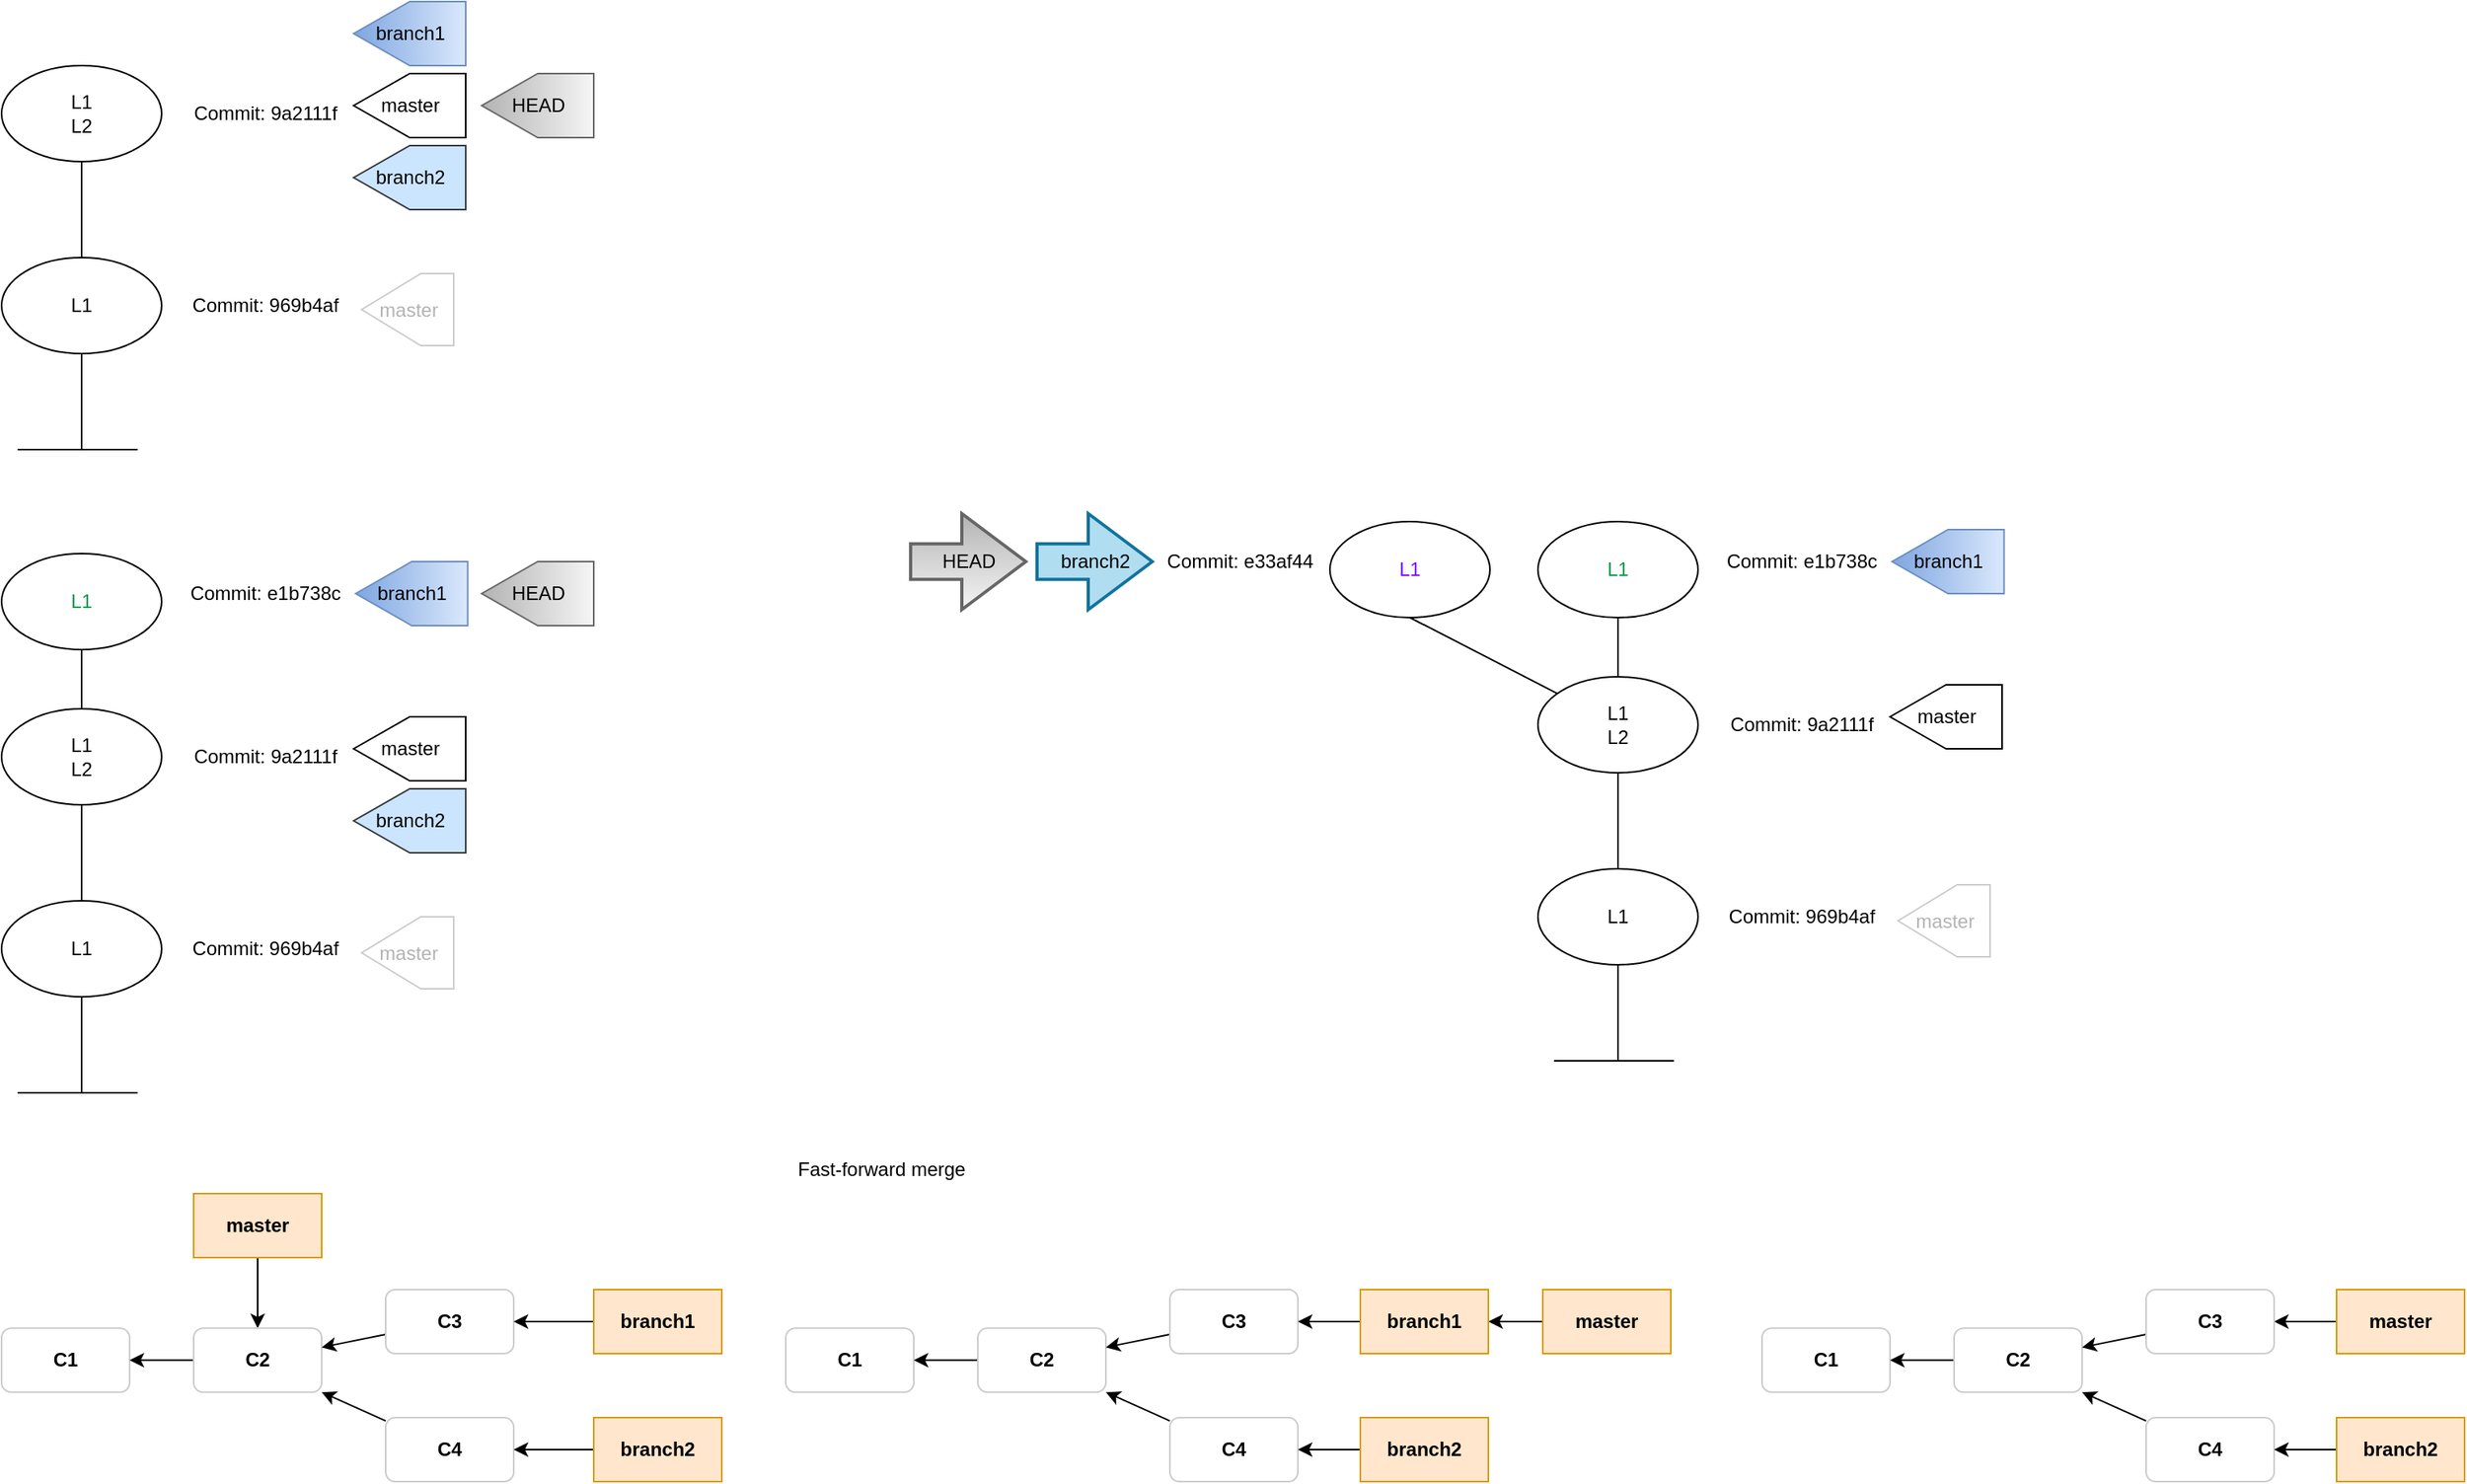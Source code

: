 <mxfile version="20.3.0" type="github">
  <diagram id="sPrJVKOPZWgMPdXIzLhy" name="Page-1">
    <mxGraphModel dx="1422" dy="897" grid="1" gridSize="10" guides="1" tooltips="1" connect="1" arrows="1" fold="1" page="1" pageScale="1" pageWidth="850" pageHeight="1100" math="0" shadow="0">
      <root>
        <mxCell id="0" />
        <mxCell id="1" parent="0" />
        <mxCell id="x6KIibof9C7e68i9qz5j-10" value="" style="edgeStyle=orthogonalEdgeStyle;rounded=0;orthogonalLoop=1;jettySize=auto;html=1;endArrow=none;endFill=0;" edge="1" parent="1" source="x6KIibof9C7e68i9qz5j-1" target="x6KIibof9C7e68i9qz5j-2">
          <mxGeometry relative="1" as="geometry" />
        </mxCell>
        <mxCell id="x6KIibof9C7e68i9qz5j-1" value="L1" style="ellipse;whiteSpace=wrap;html=1;" vertex="1" parent="1">
          <mxGeometry x="20" y="175" width="100" height="60" as="geometry" />
        </mxCell>
        <mxCell id="x6KIibof9C7e68i9qz5j-2" value="L1&lt;br&gt;L2" style="ellipse;whiteSpace=wrap;html=1;" vertex="1" parent="1">
          <mxGeometry x="20" y="55" width="100" height="60" as="geometry" />
        </mxCell>
        <mxCell id="x6KIibof9C7e68i9qz5j-3" value="Commit:&amp;nbsp;969b4af" style="text;html=1;strokeColor=none;fillColor=none;align=center;verticalAlign=middle;whiteSpace=wrap;rounded=0;" vertex="1" parent="1">
          <mxGeometry x="130" y="190" width="110" height="30" as="geometry" />
        </mxCell>
        <mxCell id="x6KIibof9C7e68i9qz5j-4" value="Commit:&amp;nbsp;9a2111f" style="text;html=1;strokeColor=none;fillColor=none;align=center;verticalAlign=middle;whiteSpace=wrap;rounded=0;" vertex="1" parent="1">
          <mxGeometry x="130" y="70" width="110" height="30" as="geometry" />
        </mxCell>
        <mxCell id="x6KIibof9C7e68i9qz5j-11" value="" style="endArrow=none;html=1;rounded=0;entryX=0.5;entryY=1;entryDx=0;entryDy=0;" edge="1" parent="1" target="x6KIibof9C7e68i9qz5j-1">
          <mxGeometry width="50" height="50" relative="1" as="geometry">
            <mxPoint x="70" y="295" as="sourcePoint" />
            <mxPoint x="305" y="285" as="targetPoint" />
          </mxGeometry>
        </mxCell>
        <mxCell id="x6KIibof9C7e68i9qz5j-12" value="" style="endArrow=none;html=1;rounded=0;" edge="1" parent="1">
          <mxGeometry width="50" height="50" relative="1" as="geometry">
            <mxPoint x="30" y="295" as="sourcePoint" />
            <mxPoint x="105" y="295" as="targetPoint" />
          </mxGeometry>
        </mxCell>
        <mxCell id="x6KIibof9C7e68i9qz5j-13" value="master" style="verticalLabelPosition=middle;verticalAlign=middle;html=1;shape=offPageConnector;rounded=0;size=0.643;rotation=90;labelPosition=center;align=center;horizontal=0;strokeColor=#CCCCCC;fontColor=#B3B3B3;" vertex="1" parent="1">
          <mxGeometry x="251.25" y="178.75" width="45" height="57.5" as="geometry" />
        </mxCell>
        <mxCell id="x6KIibof9C7e68i9qz5j-15" value="branch1" style="verticalLabelPosition=middle;verticalAlign=middle;html=1;shape=offPageConnector;rounded=0;size=0.5;rotation=90;labelPosition=center;align=center;horizontal=0;fillColor=#dae8fc;gradientColor=#7ea6e0;strokeColor=#6c8ebf;" vertex="1" parent="1">
          <mxGeometry x="255" width="40" height="70" as="geometry" />
        </mxCell>
        <mxCell id="x6KIibof9C7e68i9qz5j-16" value="branch2" style="verticalLabelPosition=middle;verticalAlign=middle;html=1;shape=offPageConnector;rounded=0;size=0.5;rotation=90;labelPosition=center;align=center;horizontal=0;fillColor=#cce5ff;strokeColor=#36393d;" vertex="1" parent="1">
          <mxGeometry x="255" y="90" width="40" height="70" as="geometry" />
        </mxCell>
        <mxCell id="x6KIibof9C7e68i9qz5j-17" value="master" style="verticalLabelPosition=middle;verticalAlign=middle;html=1;shape=offPageConnector;rounded=0;size=0.5;rotation=90;labelPosition=center;align=center;horizontal=0;" vertex="1" parent="1">
          <mxGeometry x="255" y="45" width="40" height="70" as="geometry" />
        </mxCell>
        <mxCell id="x6KIibof9C7e68i9qz5j-18" value="HEAD" style="verticalLabelPosition=middle;verticalAlign=middle;html=1;shape=offPageConnector;rounded=0;size=0.5;rotation=90;labelPosition=center;align=center;horizontal=0;fillColor=#f5f5f5;gradientColor=#b3b3b3;strokeColor=#666666;" vertex="1" parent="1">
          <mxGeometry x="335" y="45" width="40" height="70" as="geometry" />
        </mxCell>
        <mxCell id="x6KIibof9C7e68i9qz5j-19" value="" style="edgeStyle=orthogonalEdgeStyle;rounded=0;orthogonalLoop=1;jettySize=auto;html=1;endArrow=none;endFill=0;" edge="1" parent="1" source="x6KIibof9C7e68i9qz5j-20" target="x6KIibof9C7e68i9qz5j-21">
          <mxGeometry relative="1" as="geometry" />
        </mxCell>
        <mxCell id="x6KIibof9C7e68i9qz5j-20" value="L1" style="ellipse;whiteSpace=wrap;html=1;" vertex="1" parent="1">
          <mxGeometry x="20" y="577" width="100" height="60" as="geometry" />
        </mxCell>
        <mxCell id="x6KIibof9C7e68i9qz5j-32" value="" style="edgeStyle=orthogonalEdgeStyle;rounded=0;orthogonalLoop=1;jettySize=auto;html=1;fontColor=#B3B3B3;endArrow=none;endFill=0;" edge="1" parent="1" source="x6KIibof9C7e68i9qz5j-21" target="x6KIibof9C7e68i9qz5j-31">
          <mxGeometry relative="1" as="geometry" />
        </mxCell>
        <mxCell id="x6KIibof9C7e68i9qz5j-21" value="L1&lt;br&gt;L2" style="ellipse;whiteSpace=wrap;html=1;" vertex="1" parent="1">
          <mxGeometry x="20" y="457" width="100" height="60" as="geometry" />
        </mxCell>
        <mxCell id="x6KIibof9C7e68i9qz5j-22" value="Commit:&amp;nbsp;969b4af" style="text;html=1;strokeColor=none;fillColor=none;align=center;verticalAlign=middle;whiteSpace=wrap;rounded=0;" vertex="1" parent="1">
          <mxGeometry x="130" y="592" width="110" height="30" as="geometry" />
        </mxCell>
        <mxCell id="x6KIibof9C7e68i9qz5j-23" value="Commit:&amp;nbsp;9a2111f" style="text;html=1;strokeColor=none;fillColor=none;align=center;verticalAlign=middle;whiteSpace=wrap;rounded=0;" vertex="1" parent="1">
          <mxGeometry x="130" y="472" width="110" height="30" as="geometry" />
        </mxCell>
        <mxCell id="x6KIibof9C7e68i9qz5j-24" value="" style="endArrow=none;html=1;rounded=0;entryX=0.5;entryY=1;entryDx=0;entryDy=0;" edge="1" parent="1" target="x6KIibof9C7e68i9qz5j-20">
          <mxGeometry width="50" height="50" relative="1" as="geometry">
            <mxPoint x="70" y="697" as="sourcePoint" />
            <mxPoint x="305" y="687" as="targetPoint" />
          </mxGeometry>
        </mxCell>
        <mxCell id="x6KIibof9C7e68i9qz5j-25" value="" style="endArrow=none;html=1;rounded=0;" edge="1" parent="1">
          <mxGeometry width="50" height="50" relative="1" as="geometry">
            <mxPoint x="30" y="697" as="sourcePoint" />
            <mxPoint x="105" y="697" as="targetPoint" />
          </mxGeometry>
        </mxCell>
        <mxCell id="x6KIibof9C7e68i9qz5j-26" value="master" style="verticalLabelPosition=middle;verticalAlign=middle;html=1;shape=offPageConnector;rounded=0;size=0.643;rotation=90;labelPosition=center;align=center;horizontal=0;strokeColor=#CCCCCC;fontColor=#B3B3B3;" vertex="1" parent="1">
          <mxGeometry x="251.25" y="580.75" width="45" height="57.5" as="geometry" />
        </mxCell>
        <mxCell id="x6KIibof9C7e68i9qz5j-27" value="branch1" style="verticalLabelPosition=middle;verticalAlign=middle;html=1;shape=offPageConnector;rounded=0;size=0.5;rotation=90;labelPosition=center;align=center;horizontal=0;fillColor=#dae8fc;gradientColor=#7ea6e0;strokeColor=#6c8ebf;" vertex="1" parent="1">
          <mxGeometry x="256.25" y="350" width="40" height="70" as="geometry" />
        </mxCell>
        <mxCell id="x6KIibof9C7e68i9qz5j-28" value="branch2" style="verticalLabelPosition=middle;verticalAlign=middle;html=1;shape=offPageConnector;rounded=0;size=0.5;rotation=90;labelPosition=center;align=center;horizontal=0;fillColor=#cce5ff;strokeColor=#36393d;" vertex="1" parent="1">
          <mxGeometry x="255" y="492" width="40" height="70" as="geometry" />
        </mxCell>
        <mxCell id="x6KIibof9C7e68i9qz5j-29" value="master" style="verticalLabelPosition=middle;verticalAlign=middle;html=1;shape=offPageConnector;rounded=0;size=0.5;rotation=90;labelPosition=center;align=center;horizontal=0;" vertex="1" parent="1">
          <mxGeometry x="255" y="447" width="40" height="70" as="geometry" />
        </mxCell>
        <mxCell id="x6KIibof9C7e68i9qz5j-30" value="HEAD" style="verticalLabelPosition=middle;verticalAlign=middle;html=1;shape=offPageConnector;rounded=0;size=0.5;rotation=90;labelPosition=center;align=center;horizontal=0;fillColor=#f5f5f5;gradientColor=#b3b3b3;strokeColor=#666666;" vertex="1" parent="1">
          <mxGeometry x="335" y="350" width="40" height="70" as="geometry" />
        </mxCell>
        <mxCell id="x6KIibof9C7e68i9qz5j-31" value="&lt;font color=&quot;#00994d&quot;&gt;L1&lt;/font&gt;" style="ellipse;whiteSpace=wrap;html=1;" vertex="1" parent="1">
          <mxGeometry x="20" y="360" width="100" height="60" as="geometry" />
        </mxCell>
        <mxCell id="x6KIibof9C7e68i9qz5j-33" value="Commit:&amp;nbsp;e1b738c" style="text;html=1;strokeColor=none;fillColor=none;align=center;verticalAlign=middle;whiteSpace=wrap;rounded=0;" vertex="1" parent="1">
          <mxGeometry x="130" y="370" width="110" height="30" as="geometry" />
        </mxCell>
        <mxCell id="x6KIibof9C7e68i9qz5j-34" value="" style="edgeStyle=orthogonalEdgeStyle;rounded=0;orthogonalLoop=1;jettySize=auto;html=1;endArrow=none;endFill=0;" edge="1" parent="1" source="x6KIibof9C7e68i9qz5j-35" target="x6KIibof9C7e68i9qz5j-37">
          <mxGeometry relative="1" as="geometry" />
        </mxCell>
        <mxCell id="x6KIibof9C7e68i9qz5j-35" value="L1" style="ellipse;whiteSpace=wrap;html=1;" vertex="1" parent="1">
          <mxGeometry x="980" y="557" width="100" height="60" as="geometry" />
        </mxCell>
        <mxCell id="x6KIibof9C7e68i9qz5j-36" value="" style="edgeStyle=orthogonalEdgeStyle;rounded=0;orthogonalLoop=1;jettySize=auto;html=1;fontColor=#B3B3B3;endArrow=none;endFill=0;" edge="1" parent="1" source="x6KIibof9C7e68i9qz5j-37" target="x6KIibof9C7e68i9qz5j-47">
          <mxGeometry relative="1" as="geometry" />
        </mxCell>
        <mxCell id="x6KIibof9C7e68i9qz5j-51" style="rounded=0;orthogonalLoop=1;jettySize=auto;html=1;entryX=0.5;entryY=1;entryDx=0;entryDy=0;fontColor=#7F00FF;endArrow=none;endFill=0;" edge="1" parent="1" source="x6KIibof9C7e68i9qz5j-37" target="x6KIibof9C7e68i9qz5j-49">
          <mxGeometry relative="1" as="geometry" />
        </mxCell>
        <mxCell id="x6KIibof9C7e68i9qz5j-37" value="L1&lt;br&gt;L2" style="ellipse;whiteSpace=wrap;html=1;" vertex="1" parent="1">
          <mxGeometry x="980" y="437" width="100" height="60" as="geometry" />
        </mxCell>
        <mxCell id="x6KIibof9C7e68i9qz5j-38" value="Commit:&amp;nbsp;969b4af" style="text;html=1;strokeColor=none;fillColor=none;align=center;verticalAlign=middle;whiteSpace=wrap;rounded=0;" vertex="1" parent="1">
          <mxGeometry x="1090" y="572" width="110" height="30" as="geometry" />
        </mxCell>
        <mxCell id="x6KIibof9C7e68i9qz5j-39" value="Commit:&amp;nbsp;9a2111f" style="text;html=1;strokeColor=none;fillColor=none;align=center;verticalAlign=middle;whiteSpace=wrap;rounded=0;" vertex="1" parent="1">
          <mxGeometry x="1090" y="452" width="110" height="30" as="geometry" />
        </mxCell>
        <mxCell id="x6KIibof9C7e68i9qz5j-40" value="" style="endArrow=none;html=1;rounded=0;entryX=0.5;entryY=1;entryDx=0;entryDy=0;" edge="1" parent="1" target="x6KIibof9C7e68i9qz5j-35">
          <mxGeometry width="50" height="50" relative="1" as="geometry">
            <mxPoint x="1030" y="677" as="sourcePoint" />
            <mxPoint x="1265" y="667" as="targetPoint" />
          </mxGeometry>
        </mxCell>
        <mxCell id="x6KIibof9C7e68i9qz5j-41" value="" style="endArrow=none;html=1;rounded=0;" edge="1" parent="1">
          <mxGeometry width="50" height="50" relative="1" as="geometry">
            <mxPoint x="990" y="677" as="sourcePoint" />
            <mxPoint x="1065" y="677" as="targetPoint" />
          </mxGeometry>
        </mxCell>
        <mxCell id="x6KIibof9C7e68i9qz5j-42" value="master" style="verticalLabelPosition=middle;verticalAlign=middle;html=1;shape=offPageConnector;rounded=0;size=0.643;rotation=90;labelPosition=center;align=center;horizontal=0;strokeColor=#CCCCCC;fontColor=#B3B3B3;" vertex="1" parent="1">
          <mxGeometry x="1211.25" y="560.75" width="45" height="57.5" as="geometry" />
        </mxCell>
        <mxCell id="x6KIibof9C7e68i9qz5j-43" value="branch1" style="verticalLabelPosition=middle;verticalAlign=middle;html=1;shape=offPageConnector;rounded=0;size=0.5;rotation=90;labelPosition=center;align=center;horizontal=0;fillColor=#dae8fc;gradientColor=#7ea6e0;strokeColor=#6c8ebf;" vertex="1" parent="1">
          <mxGeometry x="1216.25" y="330" width="40" height="70" as="geometry" />
        </mxCell>
        <mxCell id="x6KIibof9C7e68i9qz5j-45" value="master" style="verticalLabelPosition=middle;verticalAlign=middle;html=1;shape=offPageConnector;rounded=0;size=0.5;rotation=90;labelPosition=center;align=center;horizontal=0;" vertex="1" parent="1">
          <mxGeometry x="1215" y="427" width="40" height="70" as="geometry" />
        </mxCell>
        <mxCell id="x6KIibof9C7e68i9qz5j-47" value="&lt;font color=&quot;#00994d&quot;&gt;L1&lt;/font&gt;" style="ellipse;whiteSpace=wrap;html=1;" vertex="1" parent="1">
          <mxGeometry x="980" y="340" width="100" height="60" as="geometry" />
        </mxCell>
        <mxCell id="x6KIibof9C7e68i9qz5j-48" value="Commit:&amp;nbsp;e1b738c" style="text;html=1;strokeColor=none;fillColor=none;align=center;verticalAlign=middle;whiteSpace=wrap;rounded=0;" vertex="1" parent="1">
          <mxGeometry x="1090" y="350" width="110" height="30" as="geometry" />
        </mxCell>
        <mxCell id="x6KIibof9C7e68i9qz5j-49" value="&lt;font color=&quot;#7f00ff&quot;&gt;L1&lt;/font&gt;" style="ellipse;whiteSpace=wrap;html=1;" vertex="1" parent="1">
          <mxGeometry x="850" y="340" width="100" height="60" as="geometry" />
        </mxCell>
        <mxCell id="x6KIibof9C7e68i9qz5j-54" value="Commit:&amp;nbsp;e33af44" style="text;html=1;strokeColor=none;fillColor=none;align=center;verticalAlign=middle;whiteSpace=wrap;rounded=0;" vertex="1" parent="1">
          <mxGeometry x="739" y="350" width="110" height="30" as="geometry" />
        </mxCell>
        <mxCell id="x6KIibof9C7e68i9qz5j-57" value="branch2" style="verticalLabelPosition=middle;verticalAlign=middle;html=1;strokeWidth=2;shape=mxgraph.arrows2.arrow;dy=0.63;dx=40;notch=0;labelBackgroundColor=none;labelBorderColor=none;strokeColor=#10739e;gradientDirection=north;labelPosition=center;align=center;fillColor=#b1ddf0;" vertex="1" parent="1">
          <mxGeometry x="667" y="335" width="72" height="60" as="geometry" />
        </mxCell>
        <mxCell id="x6KIibof9C7e68i9qz5j-58" value="HEAD" style="verticalLabelPosition=middle;verticalAlign=middle;html=1;strokeWidth=2;shape=mxgraph.arrows2.arrow;dy=0.63;dx=40;notch=0;labelBackgroundColor=none;labelBorderColor=none;strokeColor=#666666;gradientDirection=north;labelPosition=center;align=center;fillColor=#f5f5f5;gradientColor=#b3b3b3;" vertex="1" parent="1">
          <mxGeometry x="588" y="335" width="72" height="60" as="geometry" />
        </mxCell>
        <mxCell id="x6KIibof9C7e68i9qz5j-59" value="&lt;b&gt;C1&lt;/b&gt;" style="rounded=1;whiteSpace=wrap;html=1;labelBackgroundColor=none;labelBorderColor=none;strokeColor=#CCCCCC;fontColor=#000000;gradientDirection=north;" vertex="1" parent="1">
          <mxGeometry x="20" y="844.11" width="80" height="40" as="geometry" />
        </mxCell>
        <mxCell id="x6KIibof9C7e68i9qz5j-65" value="" style="edgeStyle=none;rounded=0;orthogonalLoop=1;jettySize=auto;html=1;fontColor=#000000;endArrow=classic;endFill=1;" edge="1" parent="1" source="x6KIibof9C7e68i9qz5j-60" target="x6KIibof9C7e68i9qz5j-61">
          <mxGeometry relative="1" as="geometry" />
        </mxCell>
        <mxCell id="x6KIibof9C7e68i9qz5j-60" value="&lt;b&gt;master&lt;/b&gt;" style="rounded=0;whiteSpace=wrap;html=1;labelBackgroundColor=none;labelBorderColor=none;strokeColor=#d79b00;gradientDirection=north;fillColor=#ffe6cc;" vertex="1" parent="1">
          <mxGeometry x="140" y="760" width="80" height="40" as="geometry" />
        </mxCell>
        <mxCell id="x6KIibof9C7e68i9qz5j-73" value="" style="edgeStyle=none;rounded=0;orthogonalLoop=1;jettySize=auto;html=1;fontColor=#000000;endArrow=classic;endFill=1;" edge="1" parent="1" source="x6KIibof9C7e68i9qz5j-61" target="x6KIibof9C7e68i9qz5j-59">
          <mxGeometry relative="1" as="geometry" />
        </mxCell>
        <mxCell id="x6KIibof9C7e68i9qz5j-61" value="&lt;b&gt;C2&lt;/b&gt;" style="rounded=1;whiteSpace=wrap;html=1;labelBackgroundColor=none;labelBorderColor=none;strokeColor=#CCCCCC;fontColor=#000000;gradientDirection=north;" vertex="1" parent="1">
          <mxGeometry x="140" y="844.11" width="80" height="40" as="geometry" />
        </mxCell>
        <mxCell id="x6KIibof9C7e68i9qz5j-72" value="" style="edgeStyle=none;rounded=0;orthogonalLoop=1;jettySize=auto;html=1;fontColor=#000000;endArrow=classic;endFill=1;" edge="1" parent="1" source="x6KIibof9C7e68i9qz5j-63" target="x6KIibof9C7e68i9qz5j-61">
          <mxGeometry relative="1" as="geometry" />
        </mxCell>
        <mxCell id="x6KIibof9C7e68i9qz5j-63" value="&lt;b&gt;C3&lt;/b&gt;" style="rounded=1;whiteSpace=wrap;html=1;labelBackgroundColor=none;labelBorderColor=none;strokeColor=#CCCCCC;fontColor=#000000;gradientDirection=north;" vertex="1" parent="1">
          <mxGeometry x="260" y="820" width="80" height="40" as="geometry" />
        </mxCell>
        <mxCell id="x6KIibof9C7e68i9qz5j-67" value="" style="edgeStyle=none;rounded=0;orthogonalLoop=1;jettySize=auto;html=1;fontColor=#000000;endArrow=classic;endFill=1;" edge="1" parent="1" source="x6KIibof9C7e68i9qz5j-66" target="x6KIibof9C7e68i9qz5j-63">
          <mxGeometry relative="1" as="geometry" />
        </mxCell>
        <mxCell id="x6KIibof9C7e68i9qz5j-66" value="&lt;b&gt;branch1&lt;/b&gt;" style="rounded=0;whiteSpace=wrap;html=1;labelBackgroundColor=none;labelBorderColor=none;strokeColor=#d79b00;gradientDirection=north;fillColor=#ffe6cc;" vertex="1" parent="1">
          <mxGeometry x="390" y="820" width="80" height="40" as="geometry" />
        </mxCell>
        <mxCell id="x6KIibof9C7e68i9qz5j-74" style="edgeStyle=none;rounded=0;orthogonalLoop=1;jettySize=auto;html=1;entryX=1;entryY=1;entryDx=0;entryDy=0;fontColor=#000000;endArrow=classic;endFill=1;" edge="1" parent="1" source="x6KIibof9C7e68i9qz5j-70" target="x6KIibof9C7e68i9qz5j-61">
          <mxGeometry relative="1" as="geometry" />
        </mxCell>
        <mxCell id="x6KIibof9C7e68i9qz5j-70" value="&lt;b&gt;C4&lt;/b&gt;" style="rounded=1;whiteSpace=wrap;html=1;labelBackgroundColor=none;labelBorderColor=none;strokeColor=#CCCCCC;fontColor=#000000;gradientDirection=north;" vertex="1" parent="1">
          <mxGeometry x="260" y="900" width="80" height="40" as="geometry" />
        </mxCell>
        <mxCell id="x6KIibof9C7e68i9qz5j-75" value="" style="edgeStyle=none;rounded=0;orthogonalLoop=1;jettySize=auto;html=1;fontColor=#000000;endArrow=classic;endFill=1;" edge="1" parent="1" source="x6KIibof9C7e68i9qz5j-71" target="x6KIibof9C7e68i9qz5j-70">
          <mxGeometry relative="1" as="geometry" />
        </mxCell>
        <mxCell id="x6KIibof9C7e68i9qz5j-71" value="&lt;b&gt;branch2&lt;/b&gt;" style="rounded=0;whiteSpace=wrap;html=1;labelBackgroundColor=none;labelBorderColor=none;strokeColor=#d79b00;gradientDirection=north;fillColor=#ffe6cc;" vertex="1" parent="1">
          <mxGeometry x="390" y="900" width="80" height="40" as="geometry" />
        </mxCell>
        <mxCell id="x6KIibof9C7e68i9qz5j-76" value="&lt;b&gt;C1&lt;/b&gt;" style="rounded=1;whiteSpace=wrap;html=1;labelBackgroundColor=none;labelBorderColor=none;strokeColor=#CCCCCC;fontColor=#000000;gradientDirection=north;" vertex="1" parent="1">
          <mxGeometry x="510" y="844.11" width="80" height="40" as="geometry" />
        </mxCell>
        <mxCell id="x6KIibof9C7e68i9qz5j-90" value="" style="edgeStyle=none;rounded=0;orthogonalLoop=1;jettySize=auto;html=1;fontColor=#000000;endArrow=classic;endFill=1;" edge="1" parent="1" source="x6KIibof9C7e68i9qz5j-78" target="x6KIibof9C7e68i9qz5j-84">
          <mxGeometry relative="1" as="geometry" />
        </mxCell>
        <mxCell id="x6KIibof9C7e68i9qz5j-78" value="&lt;b&gt;master&lt;/b&gt;" style="rounded=0;whiteSpace=wrap;html=1;labelBackgroundColor=none;labelBorderColor=none;strokeColor=#d79b00;gradientDirection=north;fillColor=#ffe6cc;" vertex="1" parent="1">
          <mxGeometry x="983" y="820" width="80" height="40" as="geometry" />
        </mxCell>
        <mxCell id="x6KIibof9C7e68i9qz5j-79" value="" style="edgeStyle=none;rounded=0;orthogonalLoop=1;jettySize=auto;html=1;fontColor=#000000;endArrow=classic;endFill=1;" edge="1" parent="1" source="x6KIibof9C7e68i9qz5j-80" target="x6KIibof9C7e68i9qz5j-76">
          <mxGeometry relative="1" as="geometry" />
        </mxCell>
        <mxCell id="x6KIibof9C7e68i9qz5j-80" value="&lt;b&gt;C2&lt;/b&gt;" style="rounded=1;whiteSpace=wrap;html=1;labelBackgroundColor=none;labelBorderColor=none;strokeColor=#CCCCCC;fontColor=#000000;gradientDirection=north;" vertex="1" parent="1">
          <mxGeometry x="630" y="844.11" width="80" height="40" as="geometry" />
        </mxCell>
        <mxCell id="x6KIibof9C7e68i9qz5j-81" value="" style="edgeStyle=none;rounded=0;orthogonalLoop=1;jettySize=auto;html=1;fontColor=#000000;endArrow=classic;endFill=1;" edge="1" parent="1" source="x6KIibof9C7e68i9qz5j-82" target="x6KIibof9C7e68i9qz5j-80">
          <mxGeometry relative="1" as="geometry" />
        </mxCell>
        <mxCell id="x6KIibof9C7e68i9qz5j-82" value="&lt;b&gt;C3&lt;/b&gt;" style="rounded=1;whiteSpace=wrap;html=1;labelBackgroundColor=none;labelBorderColor=none;strokeColor=#CCCCCC;fontColor=#000000;gradientDirection=north;" vertex="1" parent="1">
          <mxGeometry x="750" y="820" width="80" height="40" as="geometry" />
        </mxCell>
        <mxCell id="x6KIibof9C7e68i9qz5j-83" value="" style="edgeStyle=none;rounded=0;orthogonalLoop=1;jettySize=auto;html=1;fontColor=#000000;endArrow=classic;endFill=1;" edge="1" parent="1" source="x6KIibof9C7e68i9qz5j-84" target="x6KIibof9C7e68i9qz5j-82">
          <mxGeometry relative="1" as="geometry" />
        </mxCell>
        <mxCell id="x6KIibof9C7e68i9qz5j-84" value="&lt;b&gt;branch1&lt;/b&gt;" style="rounded=0;whiteSpace=wrap;html=1;labelBackgroundColor=none;labelBorderColor=none;strokeColor=#d79b00;gradientDirection=north;fillColor=#ffe6cc;" vertex="1" parent="1">
          <mxGeometry x="869" y="820" width="80" height="40" as="geometry" />
        </mxCell>
        <mxCell id="x6KIibof9C7e68i9qz5j-85" style="edgeStyle=none;rounded=0;orthogonalLoop=1;jettySize=auto;html=1;entryX=1;entryY=1;entryDx=0;entryDy=0;fontColor=#000000;endArrow=classic;endFill=1;" edge="1" parent="1" source="x6KIibof9C7e68i9qz5j-86" target="x6KIibof9C7e68i9qz5j-80">
          <mxGeometry relative="1" as="geometry" />
        </mxCell>
        <mxCell id="x6KIibof9C7e68i9qz5j-86" value="&lt;b&gt;C4&lt;/b&gt;" style="rounded=1;whiteSpace=wrap;html=1;labelBackgroundColor=none;labelBorderColor=none;strokeColor=#CCCCCC;fontColor=#000000;gradientDirection=north;" vertex="1" parent="1">
          <mxGeometry x="750" y="900" width="80" height="40" as="geometry" />
        </mxCell>
        <mxCell id="x6KIibof9C7e68i9qz5j-87" value="" style="edgeStyle=none;rounded=0;orthogonalLoop=1;jettySize=auto;html=1;fontColor=#000000;endArrow=classic;endFill=1;" edge="1" parent="1" source="x6KIibof9C7e68i9qz5j-88" target="x6KIibof9C7e68i9qz5j-86">
          <mxGeometry relative="1" as="geometry" />
        </mxCell>
        <mxCell id="x6KIibof9C7e68i9qz5j-88" value="&lt;b&gt;branch2&lt;/b&gt;" style="rounded=0;whiteSpace=wrap;html=1;labelBackgroundColor=none;labelBorderColor=none;strokeColor=#d79b00;gradientDirection=north;fillColor=#ffe6cc;" vertex="1" parent="1">
          <mxGeometry x="869" y="900" width="80" height="40" as="geometry" />
        </mxCell>
        <mxCell id="x6KIibof9C7e68i9qz5j-91" value="Fast-forward merge" style="text;html=1;strokeColor=none;fillColor=none;align=center;verticalAlign=middle;whiteSpace=wrap;rounded=0;labelBackgroundColor=none;labelBorderColor=none;fontColor=#000000;" vertex="1" parent="1">
          <mxGeometry x="510" y="730" width="120" height="30" as="geometry" />
        </mxCell>
        <mxCell id="x6KIibof9C7e68i9qz5j-92" value="&lt;b&gt;C1&lt;/b&gt;" style="rounded=1;whiteSpace=wrap;html=1;labelBackgroundColor=none;labelBorderColor=none;strokeColor=#CCCCCC;fontColor=#000000;gradientDirection=north;" vertex="1" parent="1">
          <mxGeometry x="1120" y="844.11" width="80" height="40" as="geometry" />
        </mxCell>
        <mxCell id="x6KIibof9C7e68i9qz5j-105" value="" style="edgeStyle=none;rounded=0;orthogonalLoop=1;jettySize=auto;html=1;fontColor=#000000;endArrow=classic;endFill=1;" edge="1" parent="1" source="x6KIibof9C7e68i9qz5j-94" target="x6KIibof9C7e68i9qz5j-98">
          <mxGeometry relative="1" as="geometry" />
        </mxCell>
        <mxCell id="x6KIibof9C7e68i9qz5j-94" value="&lt;b&gt;master&lt;/b&gt;" style="rounded=0;whiteSpace=wrap;html=1;labelBackgroundColor=none;labelBorderColor=none;strokeColor=#d79b00;gradientDirection=north;fillColor=#ffe6cc;" vertex="1" parent="1">
          <mxGeometry x="1479" y="820" width="80" height="40" as="geometry" />
        </mxCell>
        <mxCell id="x6KIibof9C7e68i9qz5j-95" value="" style="edgeStyle=none;rounded=0;orthogonalLoop=1;jettySize=auto;html=1;fontColor=#000000;endArrow=classic;endFill=1;" edge="1" parent="1" source="x6KIibof9C7e68i9qz5j-96" target="x6KIibof9C7e68i9qz5j-92">
          <mxGeometry relative="1" as="geometry" />
        </mxCell>
        <mxCell id="x6KIibof9C7e68i9qz5j-96" value="&lt;b&gt;C2&lt;/b&gt;" style="rounded=1;whiteSpace=wrap;html=1;labelBackgroundColor=none;labelBorderColor=none;strokeColor=#CCCCCC;fontColor=#000000;gradientDirection=north;" vertex="1" parent="1">
          <mxGeometry x="1240" y="844.11" width="80" height="40" as="geometry" />
        </mxCell>
        <mxCell id="x6KIibof9C7e68i9qz5j-97" value="" style="edgeStyle=none;rounded=0;orthogonalLoop=1;jettySize=auto;html=1;fontColor=#000000;endArrow=classic;endFill=1;" edge="1" parent="1" source="x6KIibof9C7e68i9qz5j-98" target="x6KIibof9C7e68i9qz5j-96">
          <mxGeometry relative="1" as="geometry" />
        </mxCell>
        <mxCell id="x6KIibof9C7e68i9qz5j-98" value="&lt;b&gt;C3&lt;/b&gt;" style="rounded=1;whiteSpace=wrap;html=1;labelBackgroundColor=none;labelBorderColor=none;strokeColor=#CCCCCC;fontColor=#000000;gradientDirection=north;" vertex="1" parent="1">
          <mxGeometry x="1360" y="820" width="80" height="40" as="geometry" />
        </mxCell>
        <mxCell id="x6KIibof9C7e68i9qz5j-101" style="edgeStyle=none;rounded=0;orthogonalLoop=1;jettySize=auto;html=1;entryX=1;entryY=1;entryDx=0;entryDy=0;fontColor=#000000;endArrow=classic;endFill=1;" edge="1" parent="1" source="x6KIibof9C7e68i9qz5j-102" target="x6KIibof9C7e68i9qz5j-96">
          <mxGeometry relative="1" as="geometry" />
        </mxCell>
        <mxCell id="x6KIibof9C7e68i9qz5j-102" value="&lt;b&gt;C4&lt;/b&gt;" style="rounded=1;whiteSpace=wrap;html=1;labelBackgroundColor=none;labelBorderColor=none;strokeColor=#CCCCCC;fontColor=#000000;gradientDirection=north;" vertex="1" parent="1">
          <mxGeometry x="1360" y="900" width="80" height="40" as="geometry" />
        </mxCell>
        <mxCell id="x6KIibof9C7e68i9qz5j-103" value="" style="edgeStyle=none;rounded=0;orthogonalLoop=1;jettySize=auto;html=1;fontColor=#000000;endArrow=classic;endFill=1;" edge="1" parent="1" source="x6KIibof9C7e68i9qz5j-104" target="x6KIibof9C7e68i9qz5j-102">
          <mxGeometry relative="1" as="geometry" />
        </mxCell>
        <mxCell id="x6KIibof9C7e68i9qz5j-104" value="&lt;b&gt;branch2&lt;/b&gt;" style="rounded=0;whiteSpace=wrap;html=1;labelBackgroundColor=none;labelBorderColor=none;strokeColor=#d79b00;gradientDirection=north;fillColor=#ffe6cc;" vertex="1" parent="1">
          <mxGeometry x="1479" y="900" width="80" height="40" as="geometry" />
        </mxCell>
      </root>
    </mxGraphModel>
  </diagram>
</mxfile>
